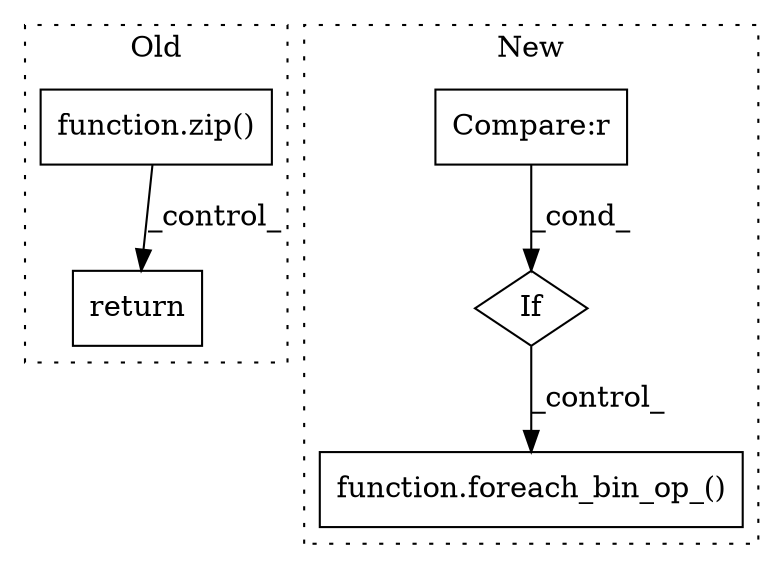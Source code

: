 digraph G {
subgraph cluster0 {
1 [label="return" a="93" s="23319" l="6" shape="box"];
5 [label="function.zip()" a="75" s="21225,21430" l="4,1" shape="box"];
label = "Old";
style="dotted";
}
subgraph cluster1 {
2 [label="function.foreach_bin_op_()" a="75" s="23091,23123" l="16,1" shape="box"];
3 [label="If" a="96" s="22504" l="3" shape="diamond"];
4 [label="Compare:r" a="40" s="22507" l="39" shape="box"];
label = "New";
style="dotted";
}
3 -> 2 [label="_control_"];
4 -> 3 [label="_cond_"];
5 -> 1 [label="_control_"];
}